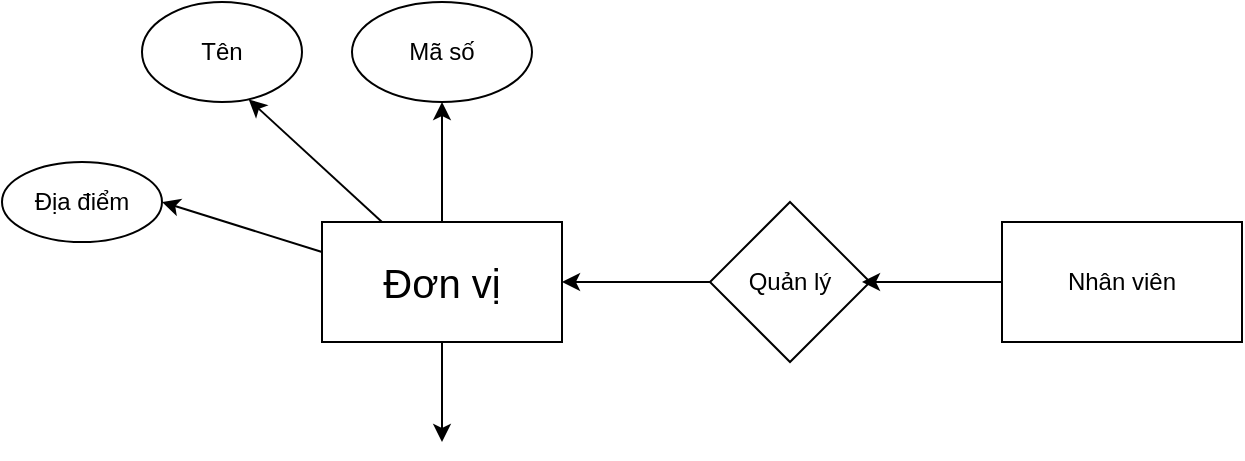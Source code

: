 <mxfile version="21.7.4" type="github">
  <diagram name="Trang-1" id="oSLyAC-rd6b_ZyWAfW24">
    <mxGraphModel dx="1088" dy="633" grid="1" gridSize="10" guides="1" tooltips="1" connect="1" arrows="1" fold="1" page="1" pageScale="1" pageWidth="827" pageHeight="1169" math="0" shadow="0">
      <root>
        <mxCell id="0" />
        <mxCell id="1" parent="0" />
        <mxCell id="-MOLBuAv_zKnPtPTkpd8-1" value="&lt;font style=&quot;font-size: 20px;&quot;&gt;Đơn vị&lt;/font&gt;" style="rounded=0;whiteSpace=wrap;html=1;" vertex="1" parent="1">
          <mxGeometry x="220" y="440" width="120" height="60" as="geometry" />
        </mxCell>
        <mxCell id="-MOLBuAv_zKnPtPTkpd8-2" value="Tên" style="ellipse;whiteSpace=wrap;html=1;" vertex="1" parent="1">
          <mxGeometry x="130" y="330" width="80" height="50" as="geometry" />
        </mxCell>
        <mxCell id="-MOLBuAv_zKnPtPTkpd8-3" value="Mã số" style="ellipse;whiteSpace=wrap;html=1;" vertex="1" parent="1">
          <mxGeometry x="235" y="330" width="90" height="50" as="geometry" />
        </mxCell>
        <mxCell id="-MOLBuAv_zKnPtPTkpd8-7" value="" style="endArrow=classic;html=1;rounded=0;exitX=0.5;exitY=0;exitDx=0;exitDy=0;" edge="1" parent="1" source="-MOLBuAv_zKnPtPTkpd8-1" target="-MOLBuAv_zKnPtPTkpd8-3">
          <mxGeometry width="50" height="50" relative="1" as="geometry">
            <mxPoint x="390" y="530" as="sourcePoint" />
            <mxPoint x="440" y="480" as="targetPoint" />
          </mxGeometry>
        </mxCell>
        <mxCell id="-MOLBuAv_zKnPtPTkpd8-8" value="" style="endArrow=classic;html=1;rounded=0;exitX=0.25;exitY=0;exitDx=0;exitDy=0;entryX=0.667;entryY=0.975;entryDx=0;entryDy=0;entryPerimeter=0;" edge="1" parent="1" source="-MOLBuAv_zKnPtPTkpd8-1" target="-MOLBuAv_zKnPtPTkpd8-2">
          <mxGeometry width="50" height="50" relative="1" as="geometry">
            <mxPoint x="390" y="530" as="sourcePoint" />
            <mxPoint x="440" y="480" as="targetPoint" />
          </mxGeometry>
        </mxCell>
        <mxCell id="-MOLBuAv_zKnPtPTkpd8-10" value="Nhân viên" style="rounded=0;whiteSpace=wrap;html=1;" vertex="1" parent="1">
          <mxGeometry x="560" y="440" width="120" height="60" as="geometry" />
        </mxCell>
        <mxCell id="-MOLBuAv_zKnPtPTkpd8-11" value="Quản lý" style="rhombus;whiteSpace=wrap;html=1;" vertex="1" parent="1">
          <mxGeometry x="414" y="430" width="80" height="80" as="geometry" />
        </mxCell>
        <mxCell id="-MOLBuAv_zKnPtPTkpd8-13" value="" style="endArrow=classic;html=1;rounded=0;exitX=0;exitY=0.5;exitDx=0;exitDy=0;entryX=0.95;entryY=0.5;entryDx=0;entryDy=0;entryPerimeter=0;" edge="1" parent="1" source="-MOLBuAv_zKnPtPTkpd8-10" target="-MOLBuAv_zKnPtPTkpd8-11">
          <mxGeometry width="50" height="50" relative="1" as="geometry">
            <mxPoint x="450" y="500" as="sourcePoint" />
            <mxPoint x="500" y="450" as="targetPoint" />
          </mxGeometry>
        </mxCell>
        <mxCell id="-MOLBuAv_zKnPtPTkpd8-14" value="" style="endArrow=classic;html=1;rounded=0;exitX=0;exitY=0.5;exitDx=0;exitDy=0;" edge="1" parent="1" source="-MOLBuAv_zKnPtPTkpd8-11" target="-MOLBuAv_zKnPtPTkpd8-1">
          <mxGeometry width="50" height="50" relative="1" as="geometry">
            <mxPoint x="450" y="500" as="sourcePoint" />
            <mxPoint x="500" y="450" as="targetPoint" />
          </mxGeometry>
        </mxCell>
        <mxCell id="-MOLBuAv_zKnPtPTkpd8-15" value="Địa điểm" style="ellipse;whiteSpace=wrap;html=1;" vertex="1" parent="1">
          <mxGeometry x="60" y="410" width="80" height="40" as="geometry" />
        </mxCell>
        <mxCell id="-MOLBuAv_zKnPtPTkpd8-16" value="" style="endArrow=classic;html=1;rounded=0;exitX=0;exitY=0.25;exitDx=0;exitDy=0;entryX=1;entryY=0.5;entryDx=0;entryDy=0;" edge="1" parent="1" source="-MOLBuAv_zKnPtPTkpd8-1" target="-MOLBuAv_zKnPtPTkpd8-15">
          <mxGeometry width="50" height="50" relative="1" as="geometry">
            <mxPoint x="290" y="450" as="sourcePoint" />
            <mxPoint x="290" y="390" as="targetPoint" />
          </mxGeometry>
        </mxCell>
        <mxCell id="-MOLBuAv_zKnPtPTkpd8-19" value="" style="endArrow=classic;html=1;rounded=0;exitX=0.5;exitY=1;exitDx=0;exitDy=0;" edge="1" parent="1" source="-MOLBuAv_zKnPtPTkpd8-1">
          <mxGeometry width="50" height="50" relative="1" as="geometry">
            <mxPoint x="280" y="510" as="sourcePoint" />
            <mxPoint x="280" y="550" as="targetPoint" />
          </mxGeometry>
        </mxCell>
      </root>
    </mxGraphModel>
  </diagram>
</mxfile>
